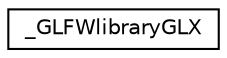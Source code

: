 digraph "Graphical Class Hierarchy"
{
 // LATEX_PDF_SIZE
  edge [fontname="Helvetica",fontsize="10",labelfontname="Helvetica",labelfontsize="10"];
  node [fontname="Helvetica",fontsize="10",shape=record];
  rankdir="LR";
  Node0 [label="_GLFWlibraryGLX",height=0.2,width=0.4,color="black", fillcolor="white", style="filled",URL="$struct__GLFWlibraryGLX.html",tooltip=" "];
}
